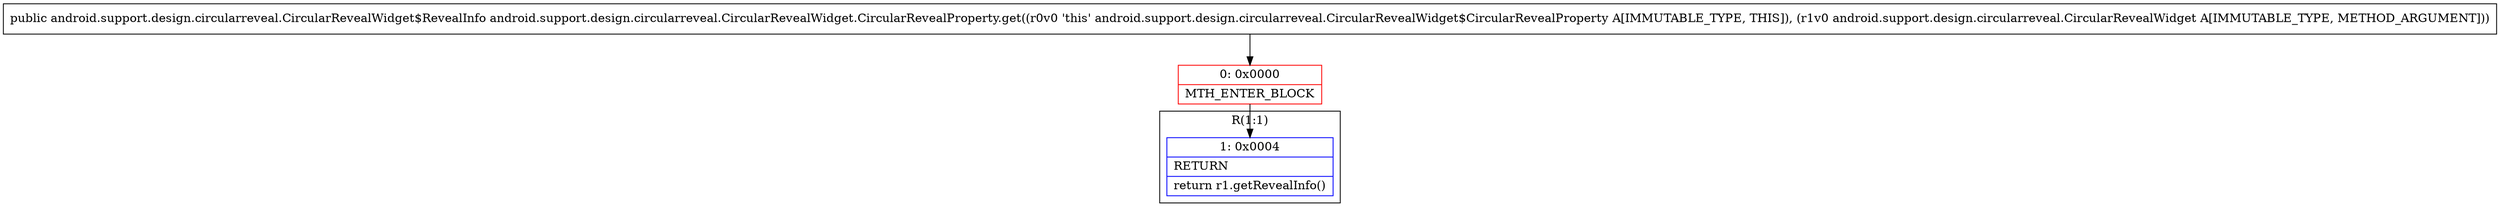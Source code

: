 digraph "CFG forandroid.support.design.circularreveal.CircularRevealWidget.CircularRevealProperty.get(Landroid\/support\/design\/circularreveal\/CircularRevealWidget;)Landroid\/support\/design\/circularreveal\/CircularRevealWidget$RevealInfo;" {
subgraph cluster_Region_263749045 {
label = "R(1:1)";
node [shape=record,color=blue];
Node_1 [shape=record,label="{1\:\ 0x0004|RETURN\l|return r1.getRevealInfo()\l}"];
}
Node_0 [shape=record,color=red,label="{0\:\ 0x0000|MTH_ENTER_BLOCK\l}"];
MethodNode[shape=record,label="{public android.support.design.circularreveal.CircularRevealWidget$RevealInfo android.support.design.circularreveal.CircularRevealWidget.CircularRevealProperty.get((r0v0 'this' android.support.design.circularreveal.CircularRevealWidget$CircularRevealProperty A[IMMUTABLE_TYPE, THIS]), (r1v0 android.support.design.circularreveal.CircularRevealWidget A[IMMUTABLE_TYPE, METHOD_ARGUMENT])) }"];
MethodNode -> Node_0;
Node_0 -> Node_1;
}

